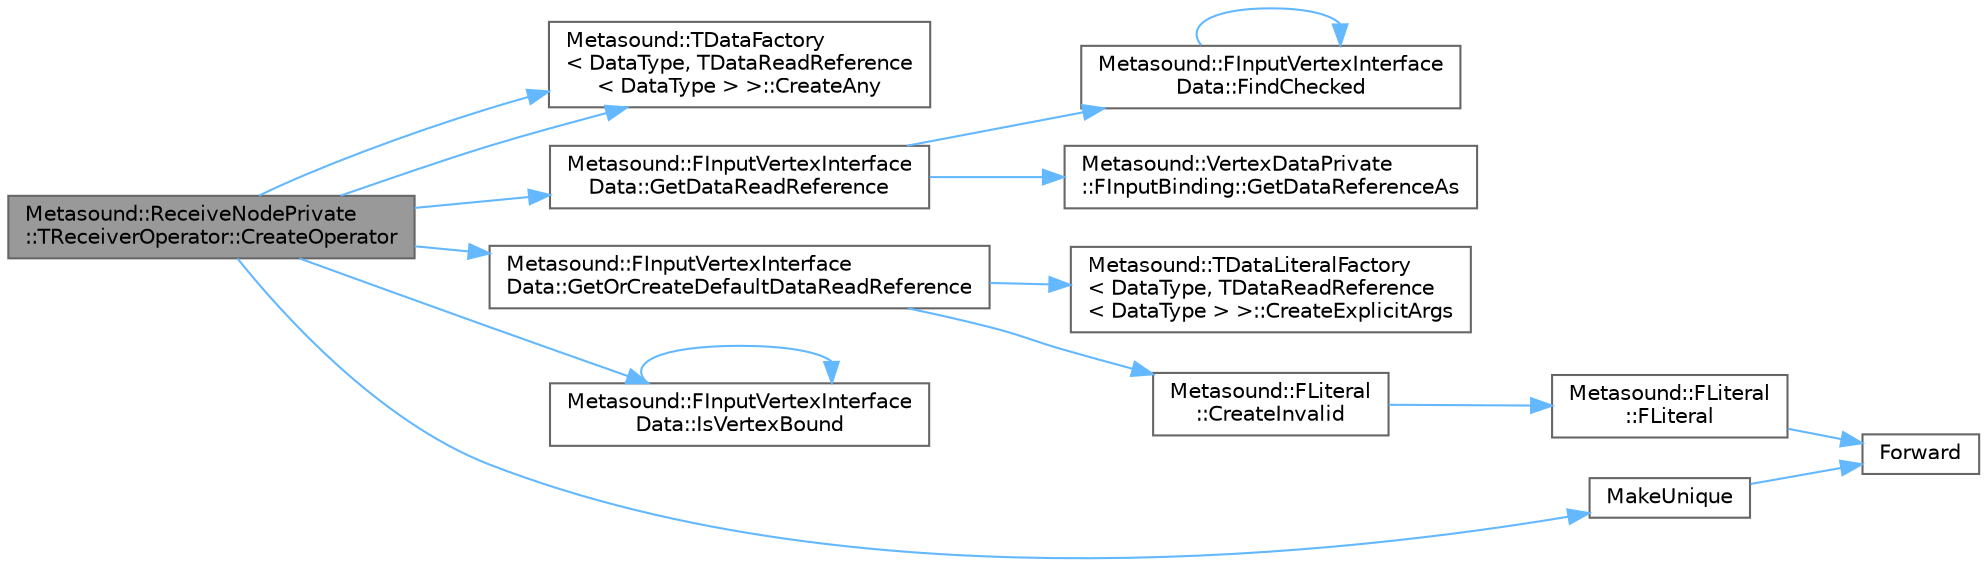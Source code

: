 digraph "Metasound::ReceiveNodePrivate::TReceiverOperator::CreateOperator"
{
 // INTERACTIVE_SVG=YES
 // LATEX_PDF_SIZE
  bgcolor="transparent";
  edge [fontname=Helvetica,fontsize=10,labelfontname=Helvetica,labelfontsize=10];
  node [fontname=Helvetica,fontsize=10,shape=box,height=0.2,width=0.4];
  rankdir="LR";
  Node1 [id="Node000001",label="Metasound::ReceiveNodePrivate\l::TReceiverOperator::CreateOperator",height=0.2,width=0.4,color="gray40", fillcolor="grey60", style="filled", fontcolor="black",tooltip=" "];
  Node1 -> Node2 [id="edge1_Node000001_Node000002",color="steelblue1",style="solid",tooltip=" "];
  Node2 [id="Node000002",label="Metasound::TDataFactory\l\< DataType, TDataReadReference\l\< DataType \> \>::CreateAny",height=0.2,width=0.4,color="grey40", fillcolor="white", style="filled",URL="$d3/d70/structMetasound_1_1TDataFactory.html#ac7a6be7e8205ebf2bf960e7e1d9056d1",tooltip=" "];
  Node1 -> Node2 [id="edge2_Node000001_Node000002",color="steelblue1",style="solid",tooltip=" "];
  Node1 -> Node3 [id="edge3_Node000001_Node000003",color="steelblue1",style="solid",tooltip=" "];
  Node3 [id="Node000003",label="Metasound::FInputVertexInterface\lData::GetDataReadReference",height=0.2,width=0.4,color="grey40", fillcolor="white", style="filled",URL="$da/da4/classMetasound_1_1FInputVertexInterfaceData.html#afca8a576da358e616e574330eeac89be",tooltip="Get data read reference assuming data is bound and read or write accessible."];
  Node3 -> Node4 [id="edge4_Node000003_Node000004",color="steelblue1",style="solid",tooltip=" "];
  Node4 [id="Node000004",label="Metasound::FInputVertexInterface\lData::FindChecked",height=0.2,width=0.4,color="grey40", fillcolor="white", style="filled",URL="$da/da4/classMetasound_1_1FInputVertexInterfaceData.html#a342e18fa983a98e832ff0a98eaec7d9a",tooltip=" "];
  Node4 -> Node4 [id="edge5_Node000004_Node000004",color="steelblue1",style="solid",tooltip=" "];
  Node3 -> Node5 [id="edge6_Node000003_Node000005",color="steelblue1",style="solid",tooltip=" "];
  Node5 [id="Node000005",label="Metasound::VertexDataPrivate\l::FInputBinding::GetDataReferenceAs",height=0.2,width=0.4,color="grey40", fillcolor="white", style="filled",URL="$d3/d94/classMetasound_1_1VertexDataPrivate_1_1FInputBinding.html#a0acf223fa60a97a7f724e7debba3c125",tooltip=" "];
  Node1 -> Node6 [id="edge7_Node000001_Node000006",color="steelblue1",style="solid",tooltip=" "];
  Node6 [id="Node000006",label="Metasound::FInputVertexInterface\lData::GetOrCreateDefaultDataReadReference",height=0.2,width=0.4,color="grey40", fillcolor="white", style="filled",URL="$da/da4/classMetasound_1_1FInputVertexInterfaceData.html#a2e601bd99b139811dbedba8cbf45d8a5",tooltip="Get the bound data read reference if it exists."];
  Node6 -> Node7 [id="edge8_Node000006_Node000007",color="steelblue1",style="solid",tooltip=" "];
  Node7 [id="Node000007",label="Metasound::TDataLiteralFactory\l\< DataType, TDataReadReference\l\< DataType \> \>::CreateExplicitArgs",height=0.2,width=0.4,color="grey40", fillcolor="white", style="filled",URL="$d4/d30/structMetasound_1_1TDataLiteralFactory.html#aad3803cdb1de05ce39cb7d4a77c5166c",tooltip=" "];
  Node6 -> Node8 [id="edge9_Node000006_Node000008",color="steelblue1",style="solid",tooltip=" "];
  Node8 [id="Node000008",label="Metasound::FLiteral\l::CreateInvalid",height=0.2,width=0.4,color="grey40", fillcolor="white", style="filled",URL="$d6/de9/structMetasound_1_1FLiteral.html#afda171f6d6193919dadc2a2dcfc05f86",tooltip=" "];
  Node8 -> Node9 [id="edge10_Node000008_Node000009",color="steelblue1",style="solid",tooltip=" "];
  Node9 [id="Node000009",label="Metasound::FLiteral\l::FLiteral",height=0.2,width=0.4,color="grey40", fillcolor="white", style="filled",URL="$d6/de9/structMetasound_1_1FLiteral.html#af6802b0fa378c5d809b6f0f5bd923d31",tooltip="Construct a literal param with a single argument."];
  Node9 -> Node10 [id="edge11_Node000009_Node000010",color="steelblue1",style="solid",tooltip=" "];
  Node10 [id="Node000010",label="Forward",height=0.2,width=0.4,color="grey40", fillcolor="white", style="filled",URL="$d4/d24/UnrealTemplate_8h.html#a68f280c1d561a8899a1e9e3ea8405d00",tooltip="Forward will cast a reference to an rvalue reference."];
  Node1 -> Node11 [id="edge12_Node000001_Node000011",color="steelblue1",style="solid",tooltip=" "];
  Node11 [id="Node000011",label="Metasound::FInputVertexInterface\lData::IsVertexBound",height=0.2,width=0.4,color="grey40", fillcolor="white", style="filled",URL="$da/da4/classMetasound_1_1FInputVertexInterfaceData.html#a8181b67fd9ee599ad8c227b14b7a6b06",tooltip="Returns true if a vertex with the given vertex name exists and is bound to a data reference."];
  Node11 -> Node11 [id="edge13_Node000011_Node000011",color="steelblue1",style="solid",tooltip=" "];
  Node1 -> Node12 [id="edge14_Node000001_Node000012",color="steelblue1",style="solid",tooltip=" "];
  Node12 [id="Node000012",label="MakeUnique",height=0.2,width=0.4,color="grey40", fillcolor="white", style="filled",URL="$de/d1a/UniquePtr_8h.html#a9e3be2ab9b6efa8383f83df1c1a22239",tooltip="Allocates a new object of type T with the given arguments and returns it as a TUniquePtr."];
  Node12 -> Node10 [id="edge15_Node000012_Node000010",color="steelblue1",style="solid",tooltip=" "];
}
